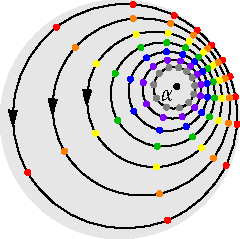 settings.tex="pdflatex";

texpreamble("\usepackage{amsmath}
\usepackage{amsthm,amssymb}
\usepackage{mathpazo}
\usepackage[svgnames]{xcolor}
");
import graph;

size(120);

path c=unitcircle;

pair P=0.5dir(40);
pair O=(0,0);
fill(c,0.2grey+0.8white);

pair al=0.55*dir(30);
real th=30;

pair T(pair z){return (al-z)/(conj(al)*z-1);}
pair Tinv(pair z){return (al+z)/(conj(al)*z+1);}
pair R(pair z){return rotate(th,(0,0))*z;}
pair Ral(pair z){return Tinv(R(T(z)));}

void trajarr(pair b, pen pen){
	pair bb=b;
	guide p=bb;
for(int k=0; k<12; ++k){
	bb=Ral(bb);
	p=p..bb;
	}
draw(p,Arrow(Relative(0.43)));
	dot(b,pen);
	for(int k=0; k<12; ++k){
		pair bb=b;
		b=Ral(b);
		dot(b,pen);
	}
}

void traj(pair b, pen pen){
	pair bb=b;
	guide p=bb;
for(int k=0; k<12; ++k){
	bb=Ral(bb);
	p=p..bb;
	}
draw(p);
	dot(b,pen);
	for(int k=0; k<12; ++k){
		pair bb=b;
		b=Ral(b);
		dot(b,pen);
	}
}


dot("$\alpha$",al,0.5SW);

trajarr(0.99*unit(al),red);
trajarr(0.95*unit(al),orange);
trajarr(0.9*unit(al),yellow);
traj(0.85*unit(al),heavygreen);
traj(0.8*unit(al),blue);
traj(0.75*unit(al),purple);
traj(0.7*unit(al),grey);



